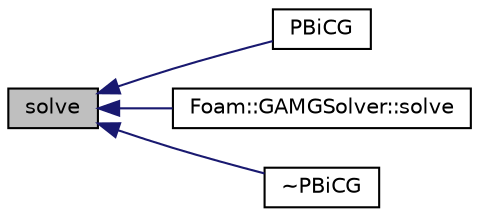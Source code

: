 digraph "solve"
{
  bgcolor="transparent";
  edge [fontname="Helvetica",fontsize="10",labelfontname="Helvetica",labelfontsize="10"];
  node [fontname="Helvetica",fontsize="10",shape=record];
  rankdir="LR";
  Node1 [label="solve",height=0.2,width=0.4,color="black", fillcolor="grey75", style="filled", fontcolor="black"];
  Node1 -> Node2 [dir="back",color="midnightblue",fontsize="10",style="solid",fontname="Helvetica"];
  Node2 [label="PBiCG",height=0.2,width=0.4,color="black",URL="$a01858.html#ab77d48e5de84033cec793412bb0b7e96",tooltip="Construct from matrix components and solver data stream. "];
  Node1 -> Node3 [dir="back",color="midnightblue",fontsize="10",style="solid",fontname="Helvetica"];
  Node3 [label="Foam::GAMGSolver::solve",height=0.2,width=0.4,color="black",URL="$a00914.html#a67060ce780f6992862e39b0d82c37aa0",tooltip="Solve. "];
  Node1 -> Node4 [dir="back",color="midnightblue",fontsize="10",style="solid",fontname="Helvetica"];
  Node4 [label="~PBiCG",height=0.2,width=0.4,color="black",URL="$a01858.html#a209cffcc32f8d4ee6456f151b9ffd4bc",tooltip="Destructor. "];
}
